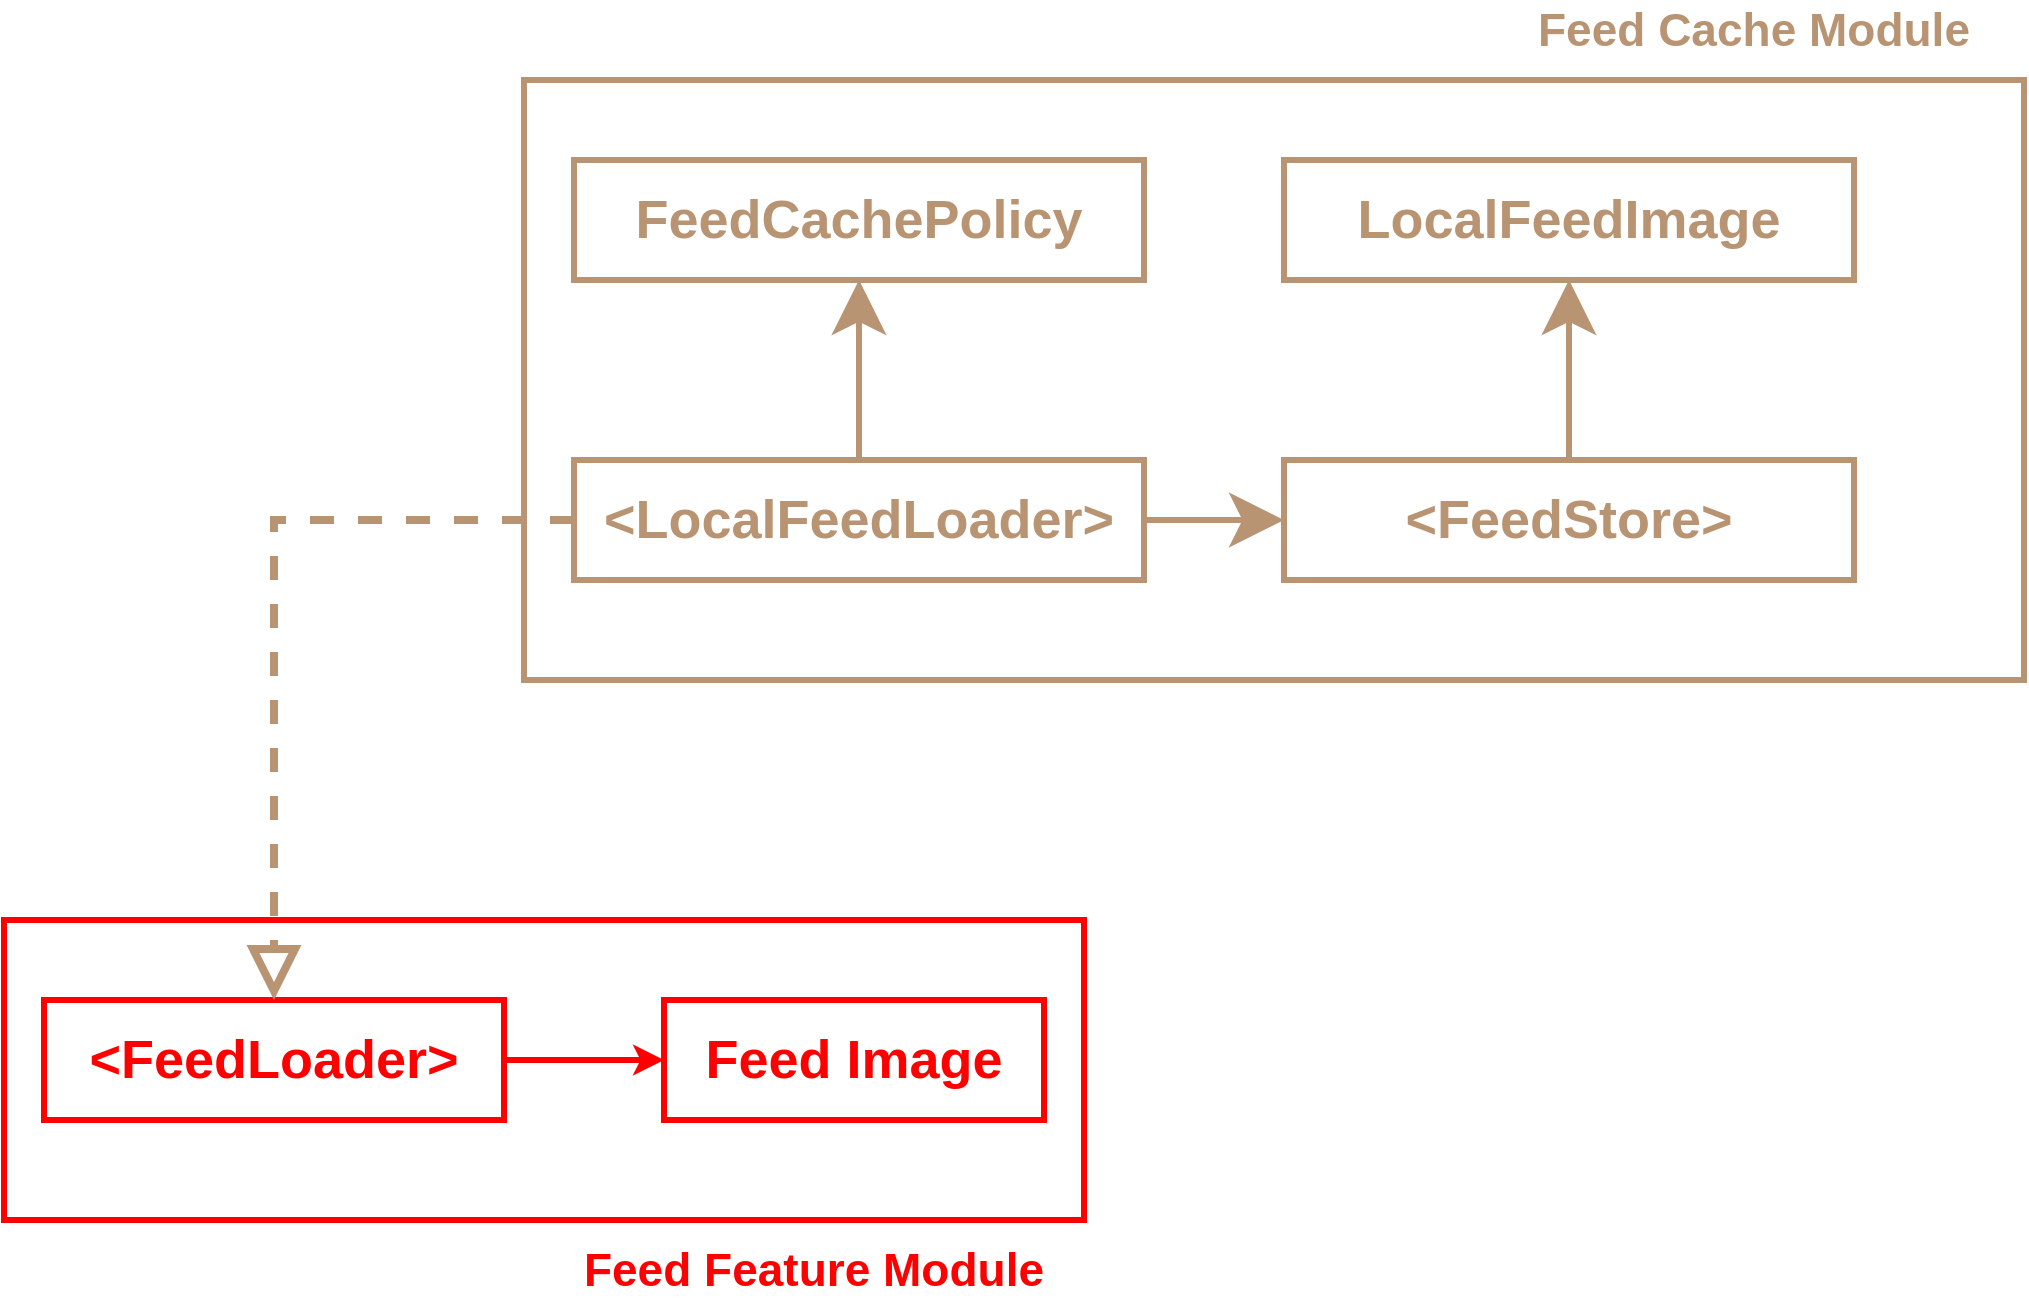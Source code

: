<mxfile version="16.5.1" type="device"><diagram id="JYtZGoNS6rYwLuzePAhe" name="Page-1"><mxGraphModel dx="1051" dy="1916" grid="1" gridSize="10" guides="1" tooltips="1" connect="1" arrows="1" fold="1" page="1" pageScale="1" pageWidth="827" pageHeight="1169" math="0" shadow="0"><root><mxCell id="0"/><mxCell id="1" parent="0"/><mxCell id="5GGOfWT7ryAxcrFjwE59-5" value="" style="rounded=0;whiteSpace=wrap;html=1;fontSize=18;strokeWidth=3;strokeColor=#FF0000;" vertex="1" parent="1"><mxGeometry x="340" y="380" width="540" height="150" as="geometry"/></mxCell><mxCell id="5GGOfWT7ryAxcrFjwE59-3" value="&lt;h2&gt;&lt;font color=&quot;#ff0000&quot;&gt;&amp;lt;FeedLoader&amp;gt;&lt;/font&gt;&lt;/h2&gt;" style="rounded=0;whiteSpace=wrap;html=1;fontSize=18;strokeWidth=3;strokeColor=#FF0000;" vertex="1" parent="1"><mxGeometry x="360" y="420" width="230" height="60" as="geometry"/></mxCell><mxCell id="5GGOfWT7ryAxcrFjwE59-4" value="&lt;h2&gt;&lt;font color=&quot;#ff0000&quot;&gt;Feed Image&lt;/font&gt;&lt;/h2&gt;" style="rounded=0;whiteSpace=wrap;html=1;fontSize=18;strokeWidth=3;strokeColor=#FF0000;" vertex="1" parent="1"><mxGeometry x="670" y="420" width="190" height="60" as="geometry"/></mxCell><mxCell id="5GGOfWT7ryAxcrFjwE59-6" value="" style="endArrow=classic;html=1;rounded=0;fontSize=18;exitX=1;exitY=0.5;exitDx=0;exitDy=0;entryX=0;entryY=0.5;entryDx=0;entryDy=0;strokeWidth=3;strokeColor=#FF0000;" edge="1" parent="1" source="5GGOfWT7ryAxcrFjwE59-3" target="5GGOfWT7ryAxcrFjwE59-4"><mxGeometry width="50" height="50" relative="1" as="geometry"><mxPoint x="530" y="330" as="sourcePoint"/><mxPoint x="580" y="280" as="targetPoint"/><Array as="points"/></mxGeometry></mxCell><mxCell id="5GGOfWT7ryAxcrFjwE59-7" value="" style="rounded=0;whiteSpace=wrap;html=1;fontSize=18;fontColor=#FFCE9F;strokeColor=#B89472;strokeWidth=3;" vertex="1" parent="1"><mxGeometry x="600" y="-40" width="750" height="300" as="geometry"/></mxCell><mxCell id="5GGOfWT7ryAxcrFjwE59-8" value="&lt;font style=&quot;font-size: 23px&quot;&gt;&lt;b&gt;Feed Feature Module&lt;/b&gt;&lt;/font&gt;" style="text;html=1;strokeColor=none;fillColor=none;align=center;verticalAlign=middle;whiteSpace=wrap;rounded=0;fontSize=18;fontColor=#FF0000;" vertex="1" parent="1"><mxGeometry x="610" y="540" width="270" height="30" as="geometry"/></mxCell><mxCell id="5GGOfWT7ryAxcrFjwE59-10" style="edgeStyle=orthogonalEdgeStyle;rounded=0;orthogonalLoop=1;jettySize=auto;html=1;fontSize=18;fontColor=#FFCE9F;strokeColor=#B89472;strokeWidth=4;dashed=1;endArrow=block;endFill=0;endSize=17;" edge="1" parent="1" source="5GGOfWT7ryAxcrFjwE59-9" target="5GGOfWT7ryAxcrFjwE59-3"><mxGeometry relative="1" as="geometry"/></mxCell><mxCell id="5GGOfWT7ryAxcrFjwE59-9" value="&lt;h2&gt;&lt;font&gt;&amp;lt;LocalFeedLoader&amp;gt;&lt;/font&gt;&lt;/h2&gt;" style="rounded=0;whiteSpace=wrap;html=1;fontSize=18;strokeWidth=3;strokeColor=#B89472;fontColor=#B89472;" vertex="1" parent="1"><mxGeometry x="625" y="150" width="285" height="60" as="geometry"/></mxCell><mxCell id="5GGOfWT7ryAxcrFjwE59-21" value="" style="edgeStyle=orthogonalEdgeStyle;rounded=1;orthogonalLoop=1;jettySize=auto;html=1;fontSize=18;fontColor=#B89472;startArrow=classic;startFill=1;endArrow=none;endFill=0;startSize=18;endSize=18;strokeColor=#B89472;strokeWidth=3;" edge="1" parent="1" source="5GGOfWT7ryAxcrFjwE59-11" target="5GGOfWT7ryAxcrFjwE59-14"><mxGeometry relative="1" as="geometry"/></mxCell><mxCell id="5GGOfWT7ryAxcrFjwE59-11" value="&lt;h2&gt;&lt;font&gt;LocalFeedImage&lt;/font&gt;&lt;/h2&gt;" style="rounded=0;whiteSpace=wrap;html=1;fontSize=18;strokeWidth=3;strokeColor=#B89472;fontColor=#B89472;" vertex="1" parent="1"><mxGeometry x="980" width="285" height="60" as="geometry"/></mxCell><mxCell id="5GGOfWT7ryAxcrFjwE59-18" value="" style="edgeStyle=orthogonalEdgeStyle;rounded=1;orthogonalLoop=1;jettySize=auto;html=1;fontSize=18;fontColor=#FFCE9F;endArrow=none;endFill=0;endSize=18;strokeColor=#B89472;strokeWidth=3;entryX=1;entryY=0.5;entryDx=0;entryDy=0;startArrow=classic;startFill=1;startSize=18;" edge="1" parent="1" source="5GGOfWT7ryAxcrFjwE59-14" target="5GGOfWT7ryAxcrFjwE59-9"><mxGeometry relative="1" as="geometry"><mxPoint x="797.5" y="280" as="targetPoint"/></mxGeometry></mxCell><mxCell id="5GGOfWT7ryAxcrFjwE59-14" value="&lt;h2&gt;&lt;font&gt;&amp;lt;FeedStore&amp;gt;&lt;/font&gt;&lt;/h2&gt;" style="rounded=0;whiteSpace=wrap;html=1;fontSize=18;strokeWidth=3;strokeColor=#B89472;fontColor=#B89472;" vertex="1" parent="1"><mxGeometry x="980" y="150" width="285" height="60" as="geometry"/></mxCell><mxCell id="5GGOfWT7ryAxcrFjwE59-24" value="" style="edgeStyle=orthogonalEdgeStyle;rounded=1;orthogonalLoop=1;jettySize=auto;html=1;fontSize=18;fontColor=#B89472;startArrow=classic;startFill=1;endArrow=none;endFill=0;startSize=18;endSize=18;strokeColor=#B89472;strokeWidth=3;" edge="1" parent="1" source="5GGOfWT7ryAxcrFjwE59-22" target="5GGOfWT7ryAxcrFjwE59-9"><mxGeometry relative="1" as="geometry"/></mxCell><mxCell id="5GGOfWT7ryAxcrFjwE59-22" value="&lt;h2&gt;&lt;font&gt;FeedCachePolicy&lt;/font&gt;&lt;/h2&gt;" style="rounded=0;whiteSpace=wrap;html=1;fontSize=18;strokeWidth=3;strokeColor=#B89472;fontColor=#B89472;" vertex="1" parent="1"><mxGeometry x="625" width="285" height="60" as="geometry"/></mxCell><mxCell id="5GGOfWT7ryAxcrFjwE59-25" value="&lt;font style=&quot;font-size: 23px&quot;&gt;&lt;b&gt;Feed Cache Module&lt;/b&gt;&lt;/font&gt;" style="text;html=1;strokeColor=none;fillColor=none;align=center;verticalAlign=middle;whiteSpace=wrap;rounded=0;fontSize=18;fontColor=#B89472;" vertex="1" parent="1"><mxGeometry x="1080" y="-80" width="270" height="30" as="geometry"/></mxCell></root></mxGraphModel></diagram></mxfile>